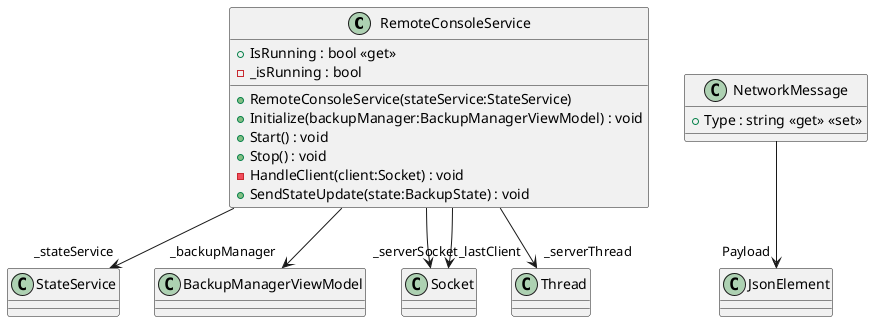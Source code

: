 @startuml
class RemoteConsoleService {
    + IsRunning : bool <<get>>
    - _isRunning : bool
    + RemoteConsoleService(stateService:StateService)
    + Initialize(backupManager:BackupManagerViewModel) : void
    + Start() : void
    + Stop() : void
    - HandleClient(client:Socket) : void
    + SendStateUpdate(state:BackupState) : void
}
class NetworkMessage {
    + Type : string <<get>> <<set>>
}
RemoteConsoleService --> "_stateService" StateService
RemoteConsoleService --> "_backupManager" BackupManagerViewModel
RemoteConsoleService --> "_serverSocket" Socket
RemoteConsoleService --> "_lastClient" Socket
RemoteConsoleService --> "_serverThread" Thread
NetworkMessage --> "Payload" JsonElement
@enduml
